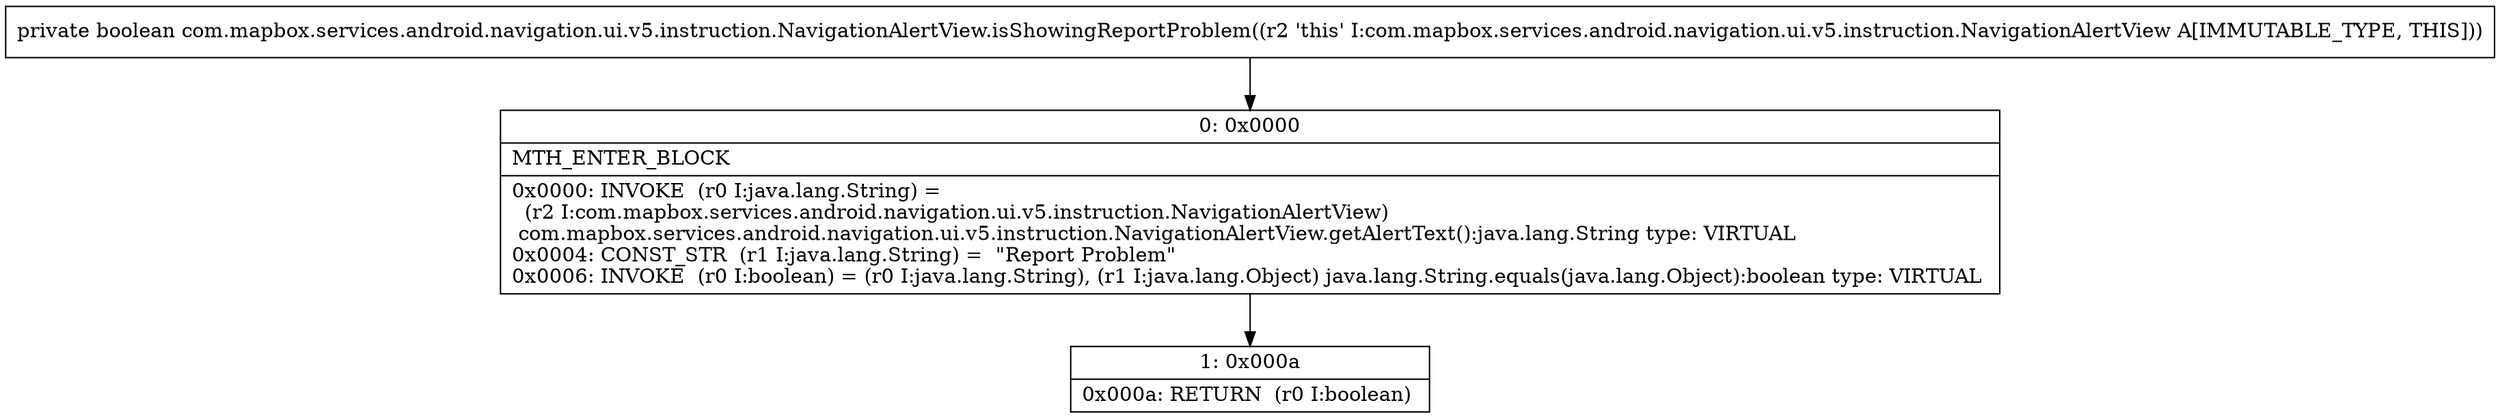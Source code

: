 digraph "CFG forcom.mapbox.services.android.navigation.ui.v5.instruction.NavigationAlertView.isShowingReportProblem()Z" {
Node_0 [shape=record,label="{0\:\ 0x0000|MTH_ENTER_BLOCK\l|0x0000: INVOKE  (r0 I:java.lang.String) = \l  (r2 I:com.mapbox.services.android.navigation.ui.v5.instruction.NavigationAlertView)\l com.mapbox.services.android.navigation.ui.v5.instruction.NavigationAlertView.getAlertText():java.lang.String type: VIRTUAL \l0x0004: CONST_STR  (r1 I:java.lang.String) =  \"Report Problem\" \l0x0006: INVOKE  (r0 I:boolean) = (r0 I:java.lang.String), (r1 I:java.lang.Object) java.lang.String.equals(java.lang.Object):boolean type: VIRTUAL \l}"];
Node_1 [shape=record,label="{1\:\ 0x000a|0x000a: RETURN  (r0 I:boolean) \l}"];
MethodNode[shape=record,label="{private boolean com.mapbox.services.android.navigation.ui.v5.instruction.NavigationAlertView.isShowingReportProblem((r2 'this' I:com.mapbox.services.android.navigation.ui.v5.instruction.NavigationAlertView A[IMMUTABLE_TYPE, THIS])) }"];
MethodNode -> Node_0;
Node_0 -> Node_1;
}

